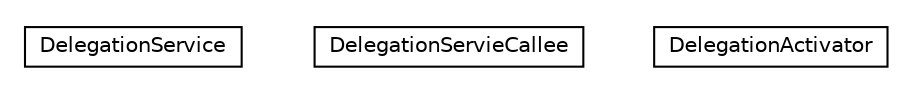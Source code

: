 #!/usr/local/bin/dot
#
# Class diagram 
# Generated by UMLGraph version 5.1 (http://www.umlgraph.org/)
#

digraph G {
	edge [fontname="Helvetica",fontsize=10,labelfontname="Helvetica",labelfontsize=10];
	node [fontname="Helvetica",fontsize=10,shape=plaintext];
	nodesep=0.25;
	ranksep=0.5;
	// org.universAAL.security.authorisator.delegation.DelegationService
	c916279 [label=<<table title="org.universAAL.security.authorisator.delegation.DelegationService" border="0" cellborder="1" cellspacing="0" cellpadding="2" port="p" href="./DelegationService.html">
		<tr><td><table border="0" cellspacing="0" cellpadding="1">
<tr><td align="center" balign="center"> DelegationService </td></tr>
		</table></td></tr>
		</table>>, fontname="Helvetica", fontcolor="black", fontsize=10.0];
	// org.universAAL.security.authorisator.delegation.DelegationServieCallee
	c916280 [label=<<table title="org.universAAL.security.authorisator.delegation.DelegationServieCallee" border="0" cellborder="1" cellspacing="0" cellpadding="2" port="p" href="./DelegationServieCallee.html">
		<tr><td><table border="0" cellspacing="0" cellpadding="1">
<tr><td align="center" balign="center"> DelegationServieCallee </td></tr>
		</table></td></tr>
		</table>>, fontname="Helvetica", fontcolor="black", fontsize=10.0];
	// org.universAAL.security.authorisator.delegation.DelegationActivator
	c916281 [label=<<table title="org.universAAL.security.authorisator.delegation.DelegationActivator" border="0" cellborder="1" cellspacing="0" cellpadding="2" port="p" href="./DelegationActivator.html">
		<tr><td><table border="0" cellspacing="0" cellpadding="1">
<tr><td align="center" balign="center"> DelegationActivator </td></tr>
		</table></td></tr>
		</table>>, fontname="Helvetica", fontcolor="black", fontsize=10.0];
}

